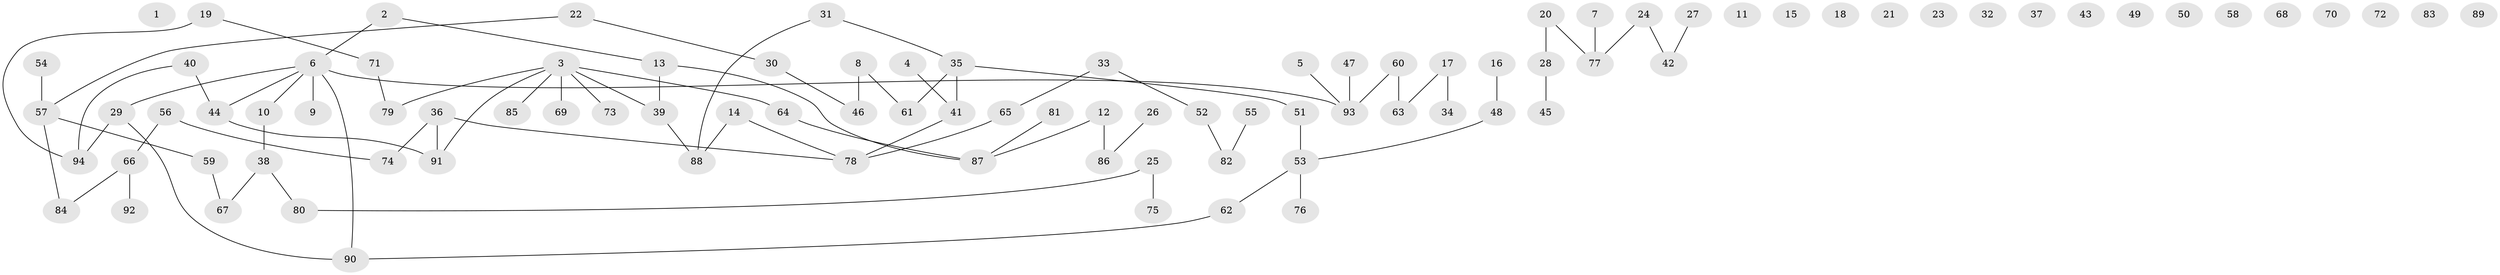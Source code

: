 // Generated by graph-tools (version 1.1) at 2025/00/03/09/25 03:00:40]
// undirected, 94 vertices, 85 edges
graph export_dot {
graph [start="1"]
  node [color=gray90,style=filled];
  1;
  2;
  3;
  4;
  5;
  6;
  7;
  8;
  9;
  10;
  11;
  12;
  13;
  14;
  15;
  16;
  17;
  18;
  19;
  20;
  21;
  22;
  23;
  24;
  25;
  26;
  27;
  28;
  29;
  30;
  31;
  32;
  33;
  34;
  35;
  36;
  37;
  38;
  39;
  40;
  41;
  42;
  43;
  44;
  45;
  46;
  47;
  48;
  49;
  50;
  51;
  52;
  53;
  54;
  55;
  56;
  57;
  58;
  59;
  60;
  61;
  62;
  63;
  64;
  65;
  66;
  67;
  68;
  69;
  70;
  71;
  72;
  73;
  74;
  75;
  76;
  77;
  78;
  79;
  80;
  81;
  82;
  83;
  84;
  85;
  86;
  87;
  88;
  89;
  90;
  91;
  92;
  93;
  94;
  2 -- 6;
  2 -- 13;
  3 -- 39;
  3 -- 64;
  3 -- 69;
  3 -- 73;
  3 -- 79;
  3 -- 85;
  3 -- 91;
  4 -- 41;
  5 -- 93;
  6 -- 9;
  6 -- 10;
  6 -- 29;
  6 -- 44;
  6 -- 90;
  6 -- 93;
  7 -- 77;
  8 -- 46;
  8 -- 61;
  10 -- 38;
  12 -- 86;
  12 -- 87;
  13 -- 39;
  13 -- 87;
  14 -- 78;
  14 -- 88;
  16 -- 48;
  17 -- 34;
  17 -- 63;
  19 -- 71;
  19 -- 94;
  20 -- 28;
  20 -- 77;
  22 -- 30;
  22 -- 57;
  24 -- 42;
  24 -- 77;
  25 -- 75;
  25 -- 80;
  26 -- 86;
  27 -- 42;
  28 -- 45;
  29 -- 90;
  29 -- 94;
  30 -- 46;
  31 -- 35;
  31 -- 88;
  33 -- 52;
  33 -- 65;
  35 -- 41;
  35 -- 51;
  35 -- 61;
  36 -- 74;
  36 -- 78;
  36 -- 91;
  38 -- 67;
  38 -- 80;
  39 -- 88;
  40 -- 44;
  40 -- 94;
  41 -- 78;
  44 -- 91;
  47 -- 93;
  48 -- 53;
  51 -- 53;
  52 -- 82;
  53 -- 62;
  53 -- 76;
  54 -- 57;
  55 -- 82;
  56 -- 66;
  56 -- 74;
  57 -- 59;
  57 -- 84;
  59 -- 67;
  60 -- 63;
  60 -- 93;
  62 -- 90;
  64 -- 87;
  65 -- 78;
  66 -- 84;
  66 -- 92;
  71 -- 79;
  81 -- 87;
}

